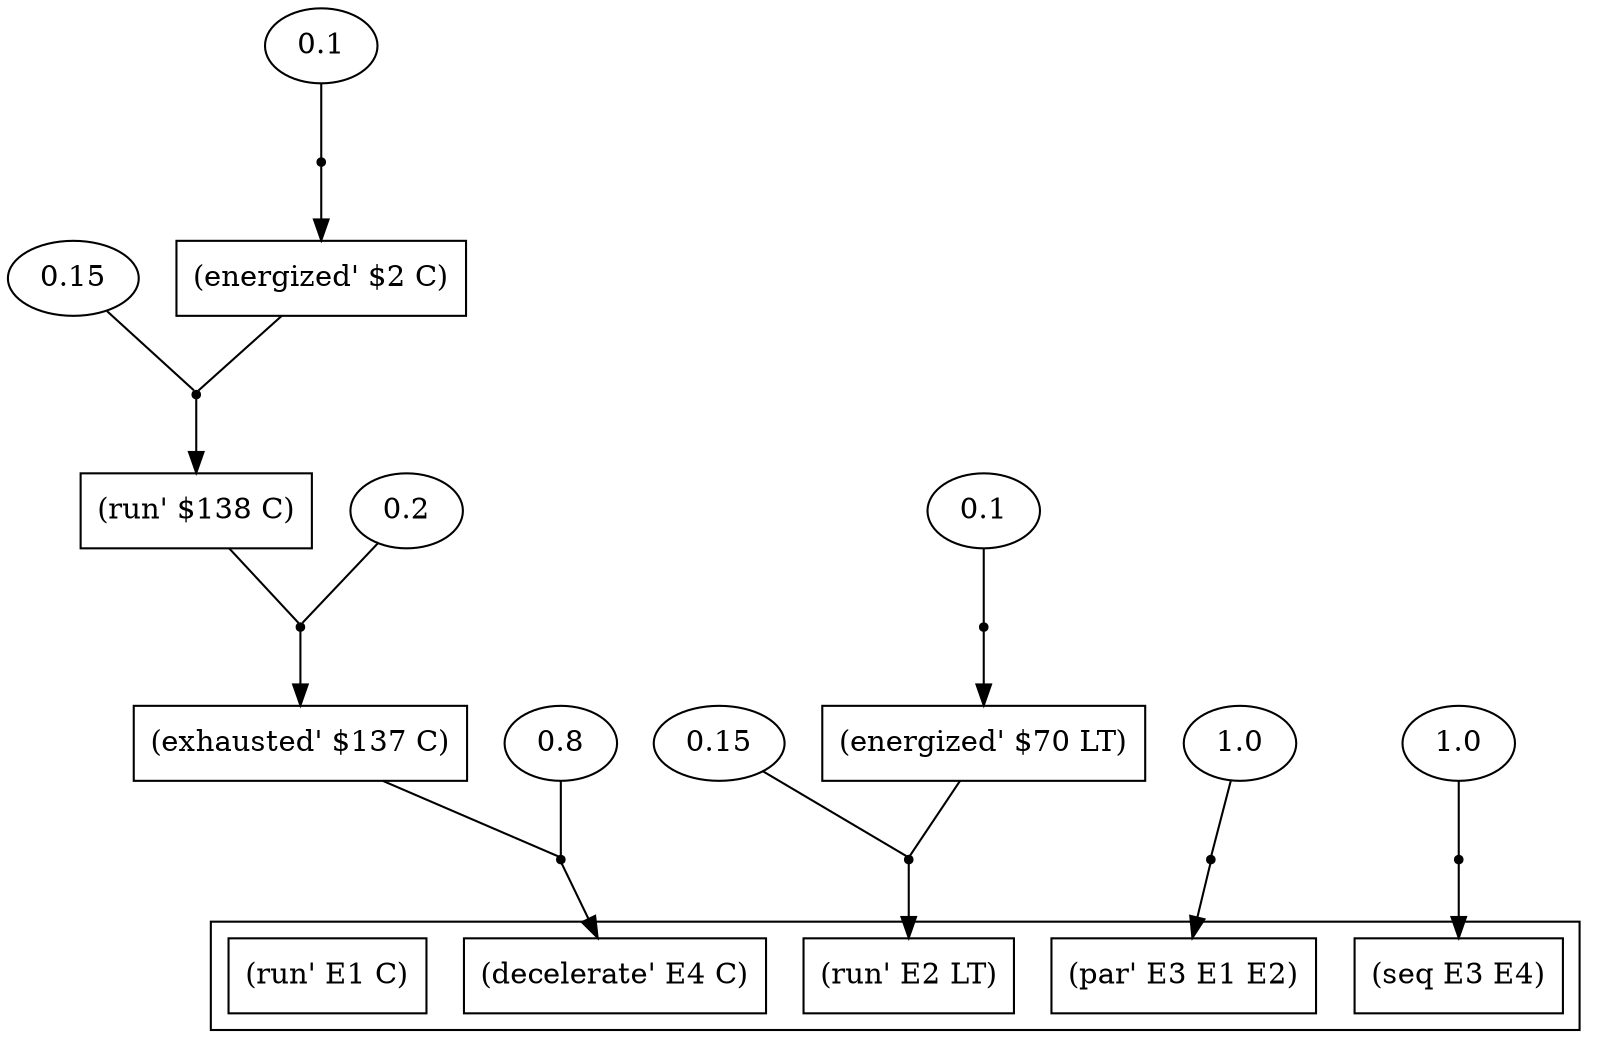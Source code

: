 digraph proof {
 graph [rankdir="TB"]
  e0 [label="0.15"];
  e1 [label="0.1"];
  e2 [label="0.15"];
  e3 [label="0.1"];
  e4 [label="1.0"];
  e5 [label="0.8"];
  e6 [label="0.2"];
  e7 [label="1.0"];
  i0 [shape=box label="(energized' $2 C)"];
  i1 [shape=box label="(energized' $70 LT)"];
  i2 [shape=box label="(exhausted' $137 C)"];
  i3 [shape=box label="(run' $138 C)"];
  r0 [shape=point];
  r0 -> i3
  i0 -> r0 [arrowhead=none]
  e0 -> r0 [arrowhead=none]
  r1 [shape=point];
  r1 -> i0
  e1 -> r1 [arrowhead=none]
  r2 [shape=point];
  r2 -> o1
  i1 -> r2 [arrowhead=none]
  e2 -> r2 [arrowhead=none]
  r3 [shape=point];
  r3 -> i1
  e3 -> r3 [arrowhead=none]
  r4 [shape=point];
  r4 -> o2
  e4 -> r4 [arrowhead=none]
  r5 [shape=point];
  r5 -> o3
  i2 -> r5 [arrowhead=none]
  e5 -> r5 [arrowhead=none]
  r6 [shape=point];
  r6 -> i2
  i3 -> r6 [arrowhead=none]
  e6 -> r6 [arrowhead=none]
  r7 [shape=point];
  r7 -> o4
  e7 -> r7 [arrowhead=none]
 subgraph cluster {  o0 [shape=box label="(run' E1 C)"];
  o1 [shape=box label="(run' E2 LT)"];
  o2 [shape=box label="(par' E3 E1 E2)"];
  o3 [shape=box label="(decelerate' E4 C)"];
  o4 [shape=box label="(seq E3 E4)"];
 }
}

